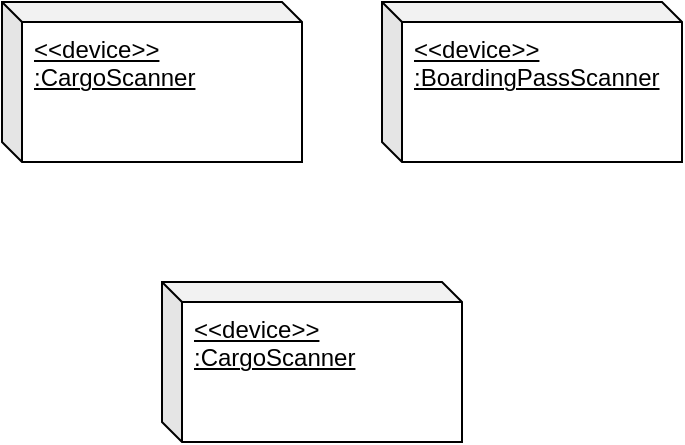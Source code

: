 <mxfile version="23.1.6" type="github">
  <diagram name="Page-1" id="1W9rriEMluKcIFQNK_wU">
    <mxGraphModel dx="794" dy="575" grid="1" gridSize="10" guides="1" tooltips="1" connect="1" arrows="1" fold="1" page="1" pageScale="1" pageWidth="827" pageHeight="1169" math="0" shadow="0">
      <root>
        <mxCell id="0" />
        <mxCell id="1" parent="0" />
        <mxCell id="HE3g9IFokqo1h-lJYSGL-1" value="&amp;lt;&amp;lt;device&amp;gt;&amp;gt;&lt;br&gt;:CargoScanner" style="shape=cube;whiteSpace=wrap;html=1;boundedLbl=1;backgroundOutline=1;darkOpacity=0.05;darkOpacity2=0.1;size=10;align=left;fontStyle=4;verticalAlign=top;spacingLeft=4;" vertex="1" parent="1">
          <mxGeometry x="230" y="130" width="150" height="80" as="geometry" />
        </mxCell>
        <mxCell id="HE3g9IFokqo1h-lJYSGL-2" value="&amp;lt;&amp;lt;device&amp;gt;&amp;gt;&lt;br&gt;:BoardingPassScanner" style="shape=cube;whiteSpace=wrap;html=1;boundedLbl=1;backgroundOutline=1;darkOpacity=0.05;darkOpacity2=0.1;size=10;align=left;fontStyle=4;verticalAlign=top;spacingLeft=4;" vertex="1" parent="1">
          <mxGeometry x="420" y="130" width="150" height="80" as="geometry" />
        </mxCell>
        <mxCell id="HE3g9IFokqo1h-lJYSGL-3" value="&amp;lt;&amp;lt;device&amp;gt;&amp;gt;&lt;br&gt;:CargoScanner" style="shape=cube;whiteSpace=wrap;html=1;boundedLbl=1;backgroundOutline=1;darkOpacity=0.05;darkOpacity2=0.1;size=10;align=left;fontStyle=4;verticalAlign=top;spacingLeft=4;" vertex="1" parent="1">
          <mxGeometry x="310" y="270" width="150" height="80" as="geometry" />
        </mxCell>
      </root>
    </mxGraphModel>
  </diagram>
</mxfile>
